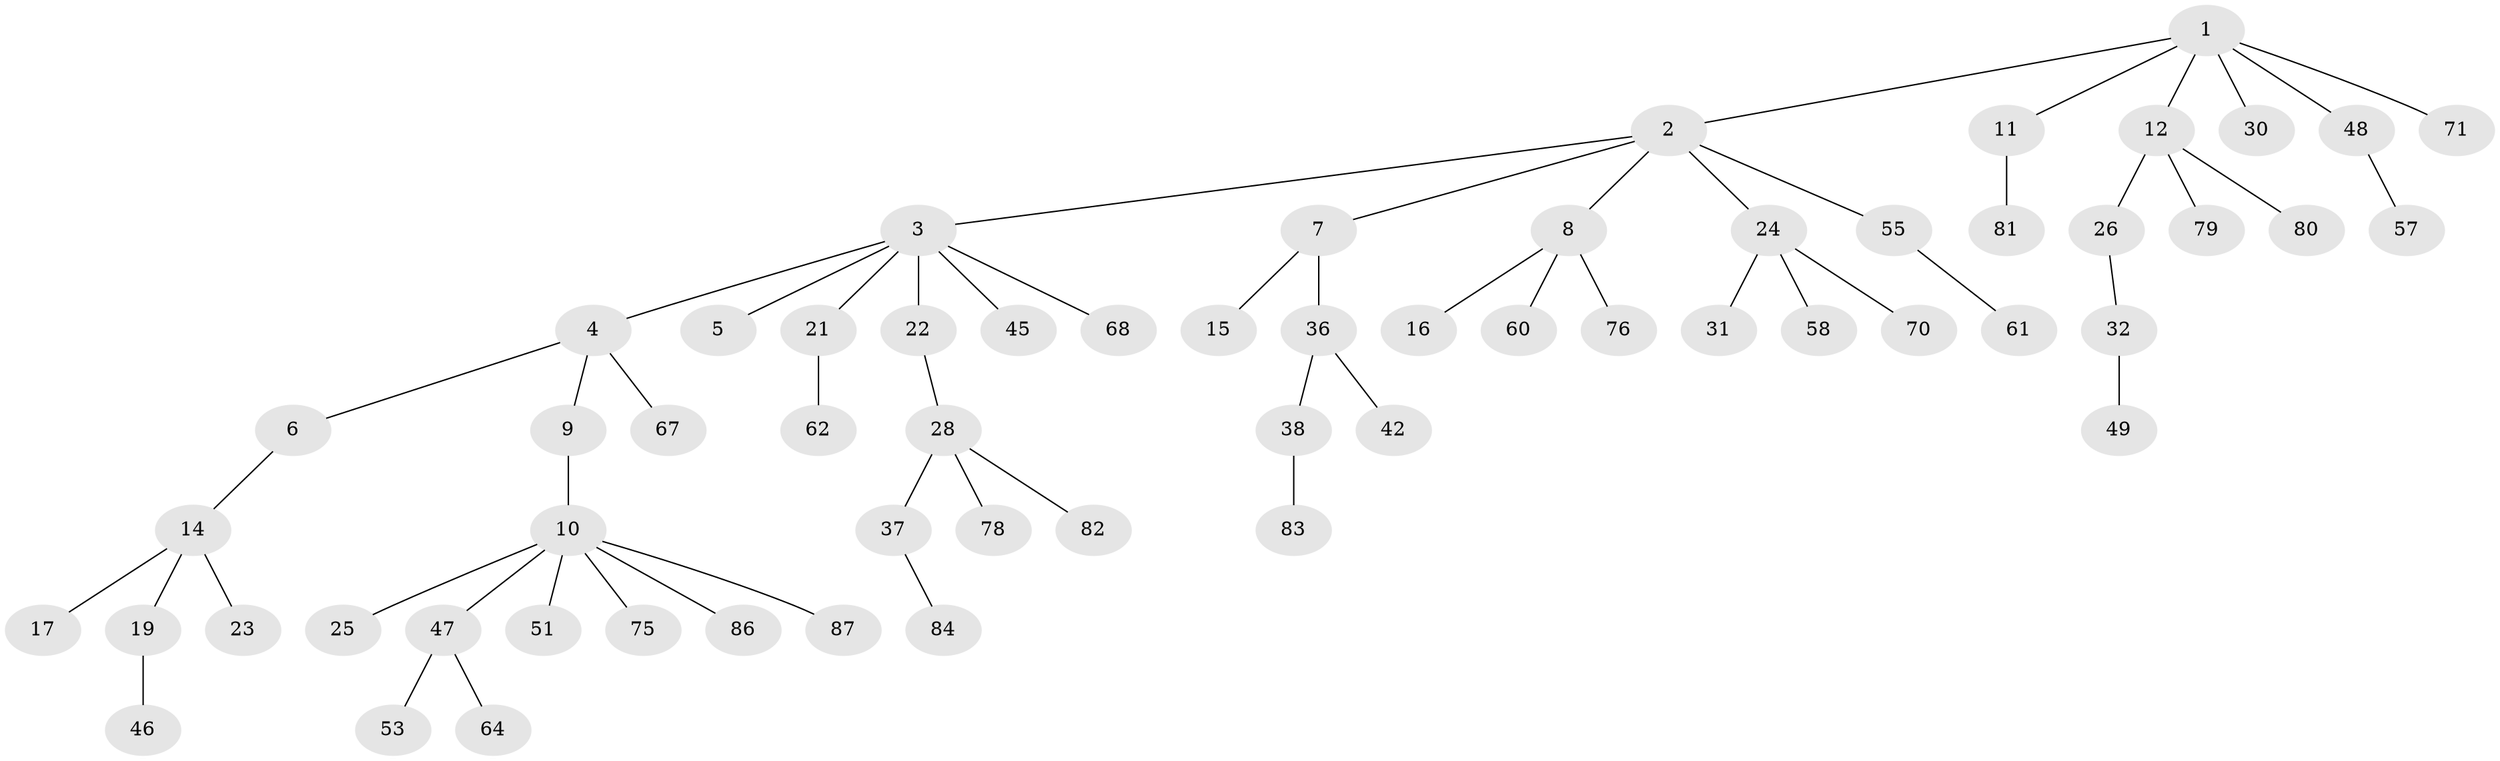 // original degree distribution, {7: 0.022988505747126436, 8: 0.011494252873563218, 4: 0.08045977011494253, 2: 0.21839080459770116, 3: 0.10344827586206896, 5: 0.022988505747126436, 1: 0.5402298850574713}
// Generated by graph-tools (version 1.1) at 2025/42/03/06/25 10:42:03]
// undirected, 60 vertices, 59 edges
graph export_dot {
graph [start="1"]
  node [color=gray90,style=filled];
  1 [super="+52"];
  2 [super="+40"];
  3 [super="+13"];
  4 [super="+59"];
  5 [super="+85"];
  6 [super="+72"];
  7 [super="+34"];
  8 [super="+35"];
  9;
  10 [super="+20"];
  11 [super="+43"];
  12 [super="+18"];
  14 [super="+54"];
  15 [super="+33"];
  16 [super="+29"];
  17;
  19 [super="+44"];
  21 [super="+27"];
  22 [super="+69"];
  23;
  24 [super="+39"];
  25;
  26 [super="+56"];
  28 [super="+73"];
  30;
  31 [super="+41"];
  32;
  36;
  37 [super="+50"];
  38 [super="+65"];
  42;
  45;
  46;
  47;
  48 [super="+77"];
  49;
  51;
  53;
  55;
  57 [super="+63"];
  58;
  60;
  61 [super="+66"];
  62;
  64;
  67;
  68;
  70;
  71 [super="+74"];
  75;
  76;
  78;
  79;
  80;
  81;
  82;
  83;
  84;
  86;
  87;
  1 -- 2;
  1 -- 11;
  1 -- 12;
  1 -- 30;
  1 -- 48;
  1 -- 71;
  2 -- 3;
  2 -- 7;
  2 -- 8;
  2 -- 24;
  2 -- 55;
  3 -- 4;
  3 -- 5;
  3 -- 21;
  3 -- 22;
  3 -- 45;
  3 -- 68;
  4 -- 6;
  4 -- 9;
  4 -- 67;
  6 -- 14;
  7 -- 15;
  7 -- 36;
  8 -- 16;
  8 -- 76;
  8 -- 60;
  9 -- 10;
  10 -- 75;
  10 -- 86;
  10 -- 87;
  10 -- 25;
  10 -- 51;
  10 -- 47;
  11 -- 81;
  12 -- 79;
  12 -- 80;
  12 -- 26;
  14 -- 17;
  14 -- 19;
  14 -- 23;
  19 -- 46;
  21 -- 62;
  22 -- 28;
  24 -- 31;
  24 -- 58;
  24 -- 70;
  26 -- 32;
  28 -- 37;
  28 -- 82;
  28 -- 78;
  32 -- 49;
  36 -- 38;
  36 -- 42;
  37 -- 84;
  38 -- 83;
  47 -- 53;
  47 -- 64;
  48 -- 57;
  55 -- 61;
}
